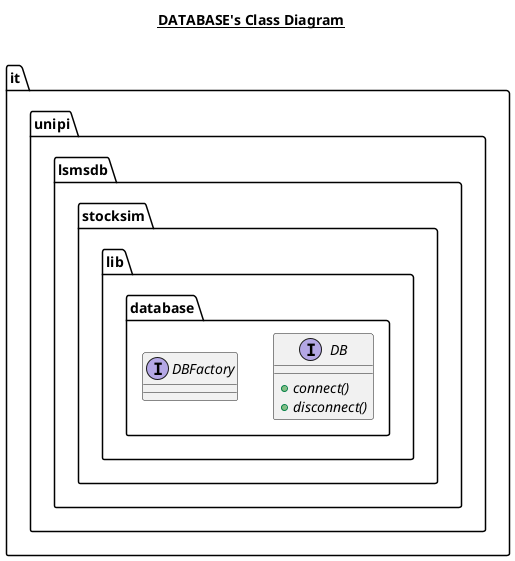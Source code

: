 @startuml

title __DATABASE's Class Diagram__\n

  namespace it.unipi.lsmsdb.stocksim.lib.database {
    interface it.unipi.lsmsdb.stocksim.lib.database.DB {
        {abstract} + connect()
        {abstract} + disconnect()
    }
  }
  

  namespace it.unipi.lsmsdb.stocksim.lib.database {
    interface it.unipi.lsmsdb.stocksim.lib.database.DBFactory {
    }
  }

@enduml
